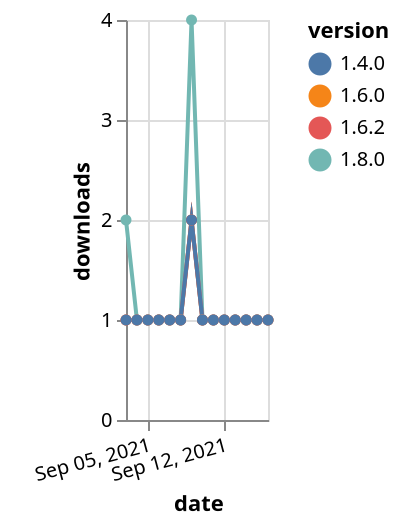 {"$schema": "https://vega.github.io/schema/vega-lite/v5.json", "description": "A simple bar chart with embedded data.", "data": {"values": [{"date": "2021-09-03", "total": 161, "delta": 1, "version": "1.6.0"}, {"date": "2021-09-04", "total": 162, "delta": 1, "version": "1.6.0"}, {"date": "2021-09-05", "total": 163, "delta": 1, "version": "1.6.0"}, {"date": "2021-09-06", "total": 164, "delta": 1, "version": "1.6.0"}, {"date": "2021-09-07", "total": 165, "delta": 1, "version": "1.6.0"}, {"date": "2021-09-08", "total": 166, "delta": 1, "version": "1.6.0"}, {"date": "2021-09-09", "total": 168, "delta": 2, "version": "1.6.0"}, {"date": "2021-09-10", "total": 169, "delta": 1, "version": "1.6.0"}, {"date": "2021-09-11", "total": 170, "delta": 1, "version": "1.6.0"}, {"date": "2021-09-12", "total": 171, "delta": 1, "version": "1.6.0"}, {"date": "2021-09-13", "total": 172, "delta": 1, "version": "1.6.0"}, {"date": "2021-09-14", "total": 173, "delta": 1, "version": "1.6.0"}, {"date": "2021-09-15", "total": 174, "delta": 1, "version": "1.6.0"}, {"date": "2021-09-16", "total": 175, "delta": 1, "version": "1.6.0"}, {"date": "2021-09-03", "total": 131, "delta": 2, "version": "1.8.0"}, {"date": "2021-09-04", "total": 132, "delta": 1, "version": "1.8.0"}, {"date": "2021-09-05", "total": 133, "delta": 1, "version": "1.8.0"}, {"date": "2021-09-06", "total": 134, "delta": 1, "version": "1.8.0"}, {"date": "2021-09-07", "total": 135, "delta": 1, "version": "1.8.0"}, {"date": "2021-09-08", "total": 136, "delta": 1, "version": "1.8.0"}, {"date": "2021-09-09", "total": 140, "delta": 4, "version": "1.8.0"}, {"date": "2021-09-10", "total": 141, "delta": 1, "version": "1.8.0"}, {"date": "2021-09-11", "total": 142, "delta": 1, "version": "1.8.0"}, {"date": "2021-09-12", "total": 143, "delta": 1, "version": "1.8.0"}, {"date": "2021-09-13", "total": 144, "delta": 1, "version": "1.8.0"}, {"date": "2021-09-14", "total": 145, "delta": 1, "version": "1.8.0"}, {"date": "2021-09-15", "total": 146, "delta": 1, "version": "1.8.0"}, {"date": "2021-09-16", "total": 147, "delta": 1, "version": "1.8.0"}, {"date": "2021-09-03", "total": 140, "delta": 1, "version": "1.6.2"}, {"date": "2021-09-04", "total": 141, "delta": 1, "version": "1.6.2"}, {"date": "2021-09-05", "total": 142, "delta": 1, "version": "1.6.2"}, {"date": "2021-09-06", "total": 143, "delta": 1, "version": "1.6.2"}, {"date": "2021-09-07", "total": 144, "delta": 1, "version": "1.6.2"}, {"date": "2021-09-08", "total": 145, "delta": 1, "version": "1.6.2"}, {"date": "2021-09-09", "total": 147, "delta": 2, "version": "1.6.2"}, {"date": "2021-09-10", "total": 148, "delta": 1, "version": "1.6.2"}, {"date": "2021-09-11", "total": 149, "delta": 1, "version": "1.6.2"}, {"date": "2021-09-12", "total": 150, "delta": 1, "version": "1.6.2"}, {"date": "2021-09-13", "total": 151, "delta": 1, "version": "1.6.2"}, {"date": "2021-09-14", "total": 152, "delta": 1, "version": "1.6.2"}, {"date": "2021-09-15", "total": 153, "delta": 1, "version": "1.6.2"}, {"date": "2021-09-16", "total": 154, "delta": 1, "version": "1.6.2"}, {"date": "2021-09-03", "total": 174, "delta": 1, "version": "1.4.0"}, {"date": "2021-09-04", "total": 175, "delta": 1, "version": "1.4.0"}, {"date": "2021-09-05", "total": 176, "delta": 1, "version": "1.4.0"}, {"date": "2021-09-06", "total": 177, "delta": 1, "version": "1.4.0"}, {"date": "2021-09-07", "total": 178, "delta": 1, "version": "1.4.0"}, {"date": "2021-09-08", "total": 179, "delta": 1, "version": "1.4.0"}, {"date": "2021-09-09", "total": 181, "delta": 2, "version": "1.4.0"}, {"date": "2021-09-10", "total": 182, "delta": 1, "version": "1.4.0"}, {"date": "2021-09-11", "total": 183, "delta": 1, "version": "1.4.0"}, {"date": "2021-09-12", "total": 184, "delta": 1, "version": "1.4.0"}, {"date": "2021-09-13", "total": 185, "delta": 1, "version": "1.4.0"}, {"date": "2021-09-14", "total": 186, "delta": 1, "version": "1.4.0"}, {"date": "2021-09-15", "total": 187, "delta": 1, "version": "1.4.0"}, {"date": "2021-09-16", "total": 188, "delta": 1, "version": "1.4.0"}]}, "width": "container", "mark": {"type": "line", "point": {"filled": true}}, "encoding": {"x": {"field": "date", "type": "temporal", "timeUnit": "yearmonthdate", "title": "date", "axis": {"labelAngle": -15}}, "y": {"field": "delta", "type": "quantitative", "title": "downloads"}, "color": {"field": "version", "type": "nominal"}, "tooltip": {"field": "delta"}}}